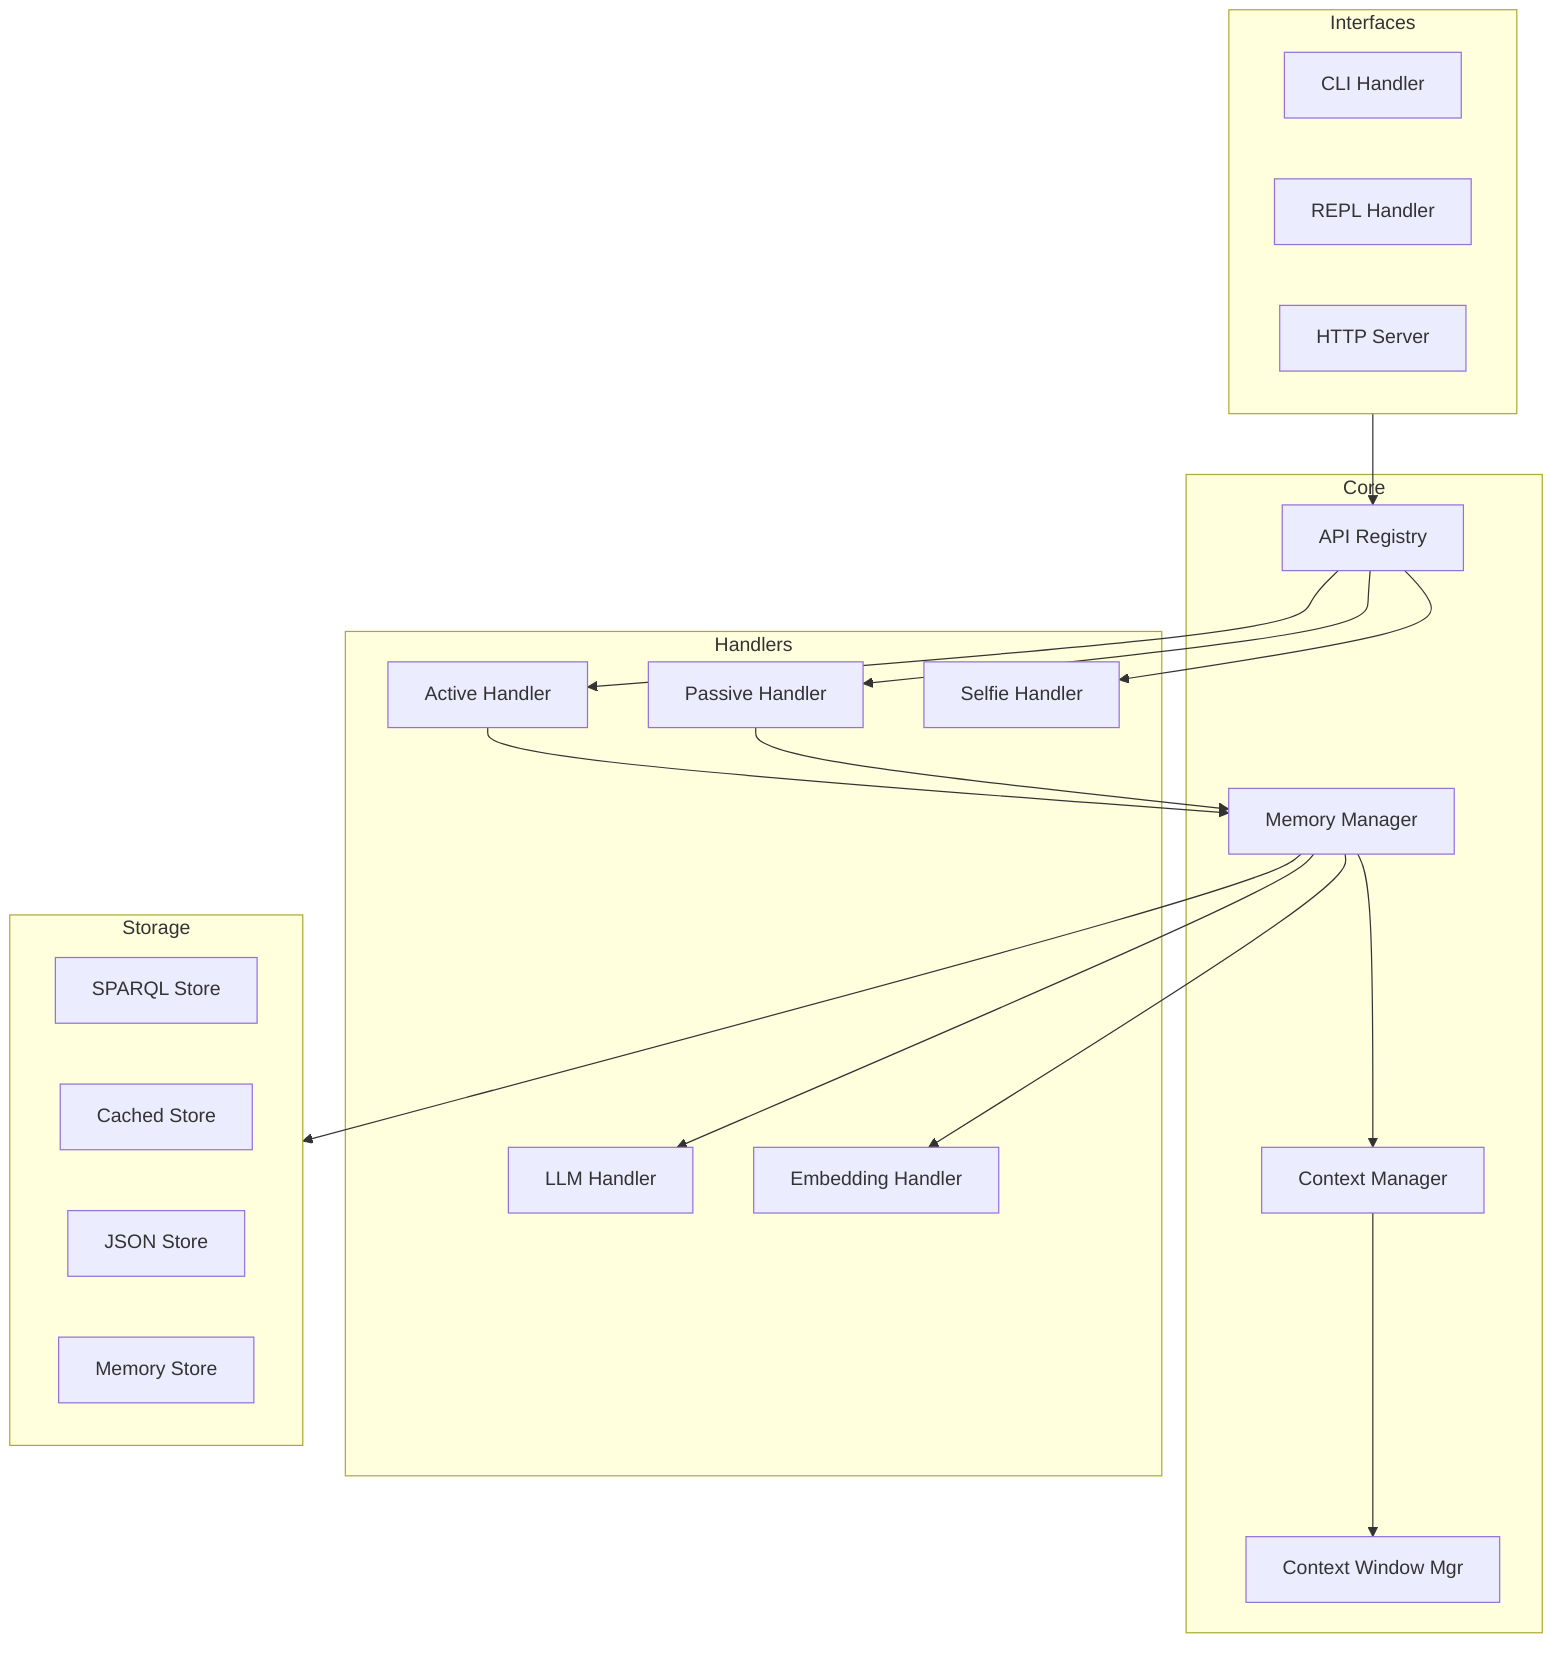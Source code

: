 flowchart TB
    subgraph Interfaces
        CLI[CLI Handler]
        REPL[REPL Handler]
        HTTP[HTTP Server]
    end

    subgraph Core
        REG[API Registry]
        MM[Memory Manager]
        CM[Context Manager]
        CWM[Context Window Mgr]
    end

    subgraph Handlers
        AH[Active Handler]
        PH[Passive Handler]
        SH[Selfie Handler]
        LLM[LLM Handler]
        EH[Embedding Handler]
    end

    subgraph Storage
        SPARQL[SPARQL Store]
        Cache[Cached Store]
        JSON[JSON Store]
        Memory[Memory Store]
    end

    Interfaces --> REG
    REG --> AH & PH & SH
    AH & PH --> MM
    MM --> CM
    CM --> CWM
    MM --> LLM & EH
    MM --> Storage